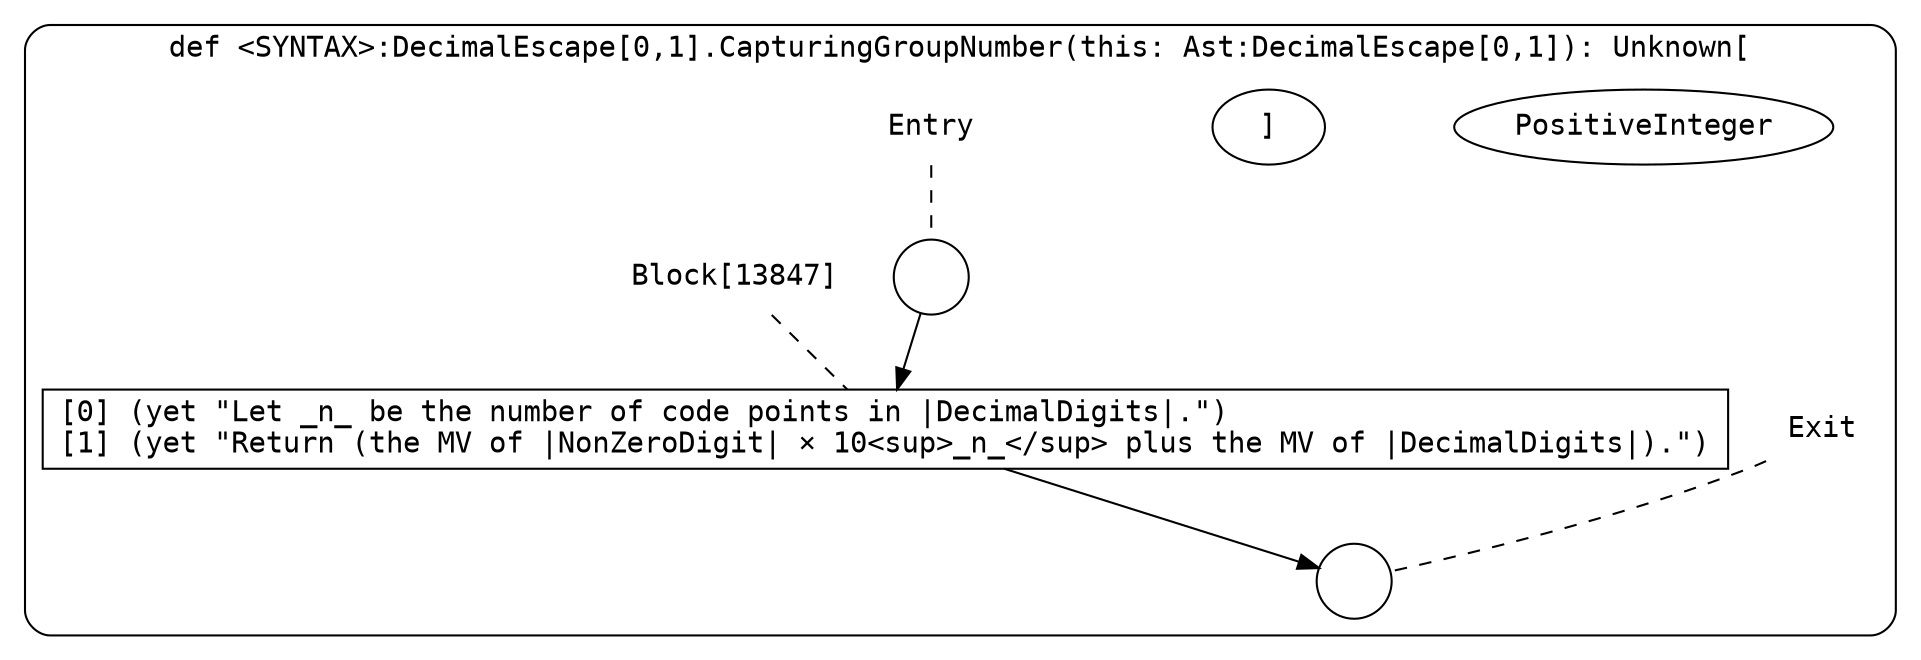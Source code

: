 digraph {
  graph [fontname = "Consolas"]
  node [fontname = "Consolas"]
  edge [fontname = "Consolas"]
  subgraph cluster2205 {
    label = "def <SYNTAX>:DecimalEscape[0,1].CapturingGroupNumber(this: Ast:DecimalEscape[0,1]): Unknown["PositiveInteger"]"
    style = rounded
    cluster2205_entry_name [shape=none, label=<<font color="black">Entry</font>>]
    cluster2205_entry_name -> cluster2205_entry [arrowhead=none, color="black", style=dashed]
    cluster2205_entry [shape=circle label=" " color="black" fillcolor="white" style=filled]
    cluster2205_entry -> node13847 [color="black"]
    cluster2205_exit_name [shape=none, label=<<font color="black">Exit</font>>]
    cluster2205_exit_name -> cluster2205_exit [arrowhead=none, color="black", style=dashed]
    cluster2205_exit [shape=circle label=" " color="black" fillcolor="white" style=filled]
    node13847_name [shape=none, label=<<font color="black">Block[13847]</font>>]
    node13847_name -> node13847 [arrowhead=none, color="black", style=dashed]
    node13847 [shape=box, label=<<font color="black">[0] (yet &quot;Let _n_ be the number of code points in |DecimalDigits|.&quot;)<BR ALIGN="LEFT"/>[1] (yet &quot;Return (the MV of |NonZeroDigit| &times; 10&lt;sup&gt;_n_&lt;/sup&gt; plus the MV of |DecimalDigits|).&quot;)<BR ALIGN="LEFT"/></font>> color="black" fillcolor="white", style=filled]
    node13847 -> cluster2205_exit [color="black"]
  }
}